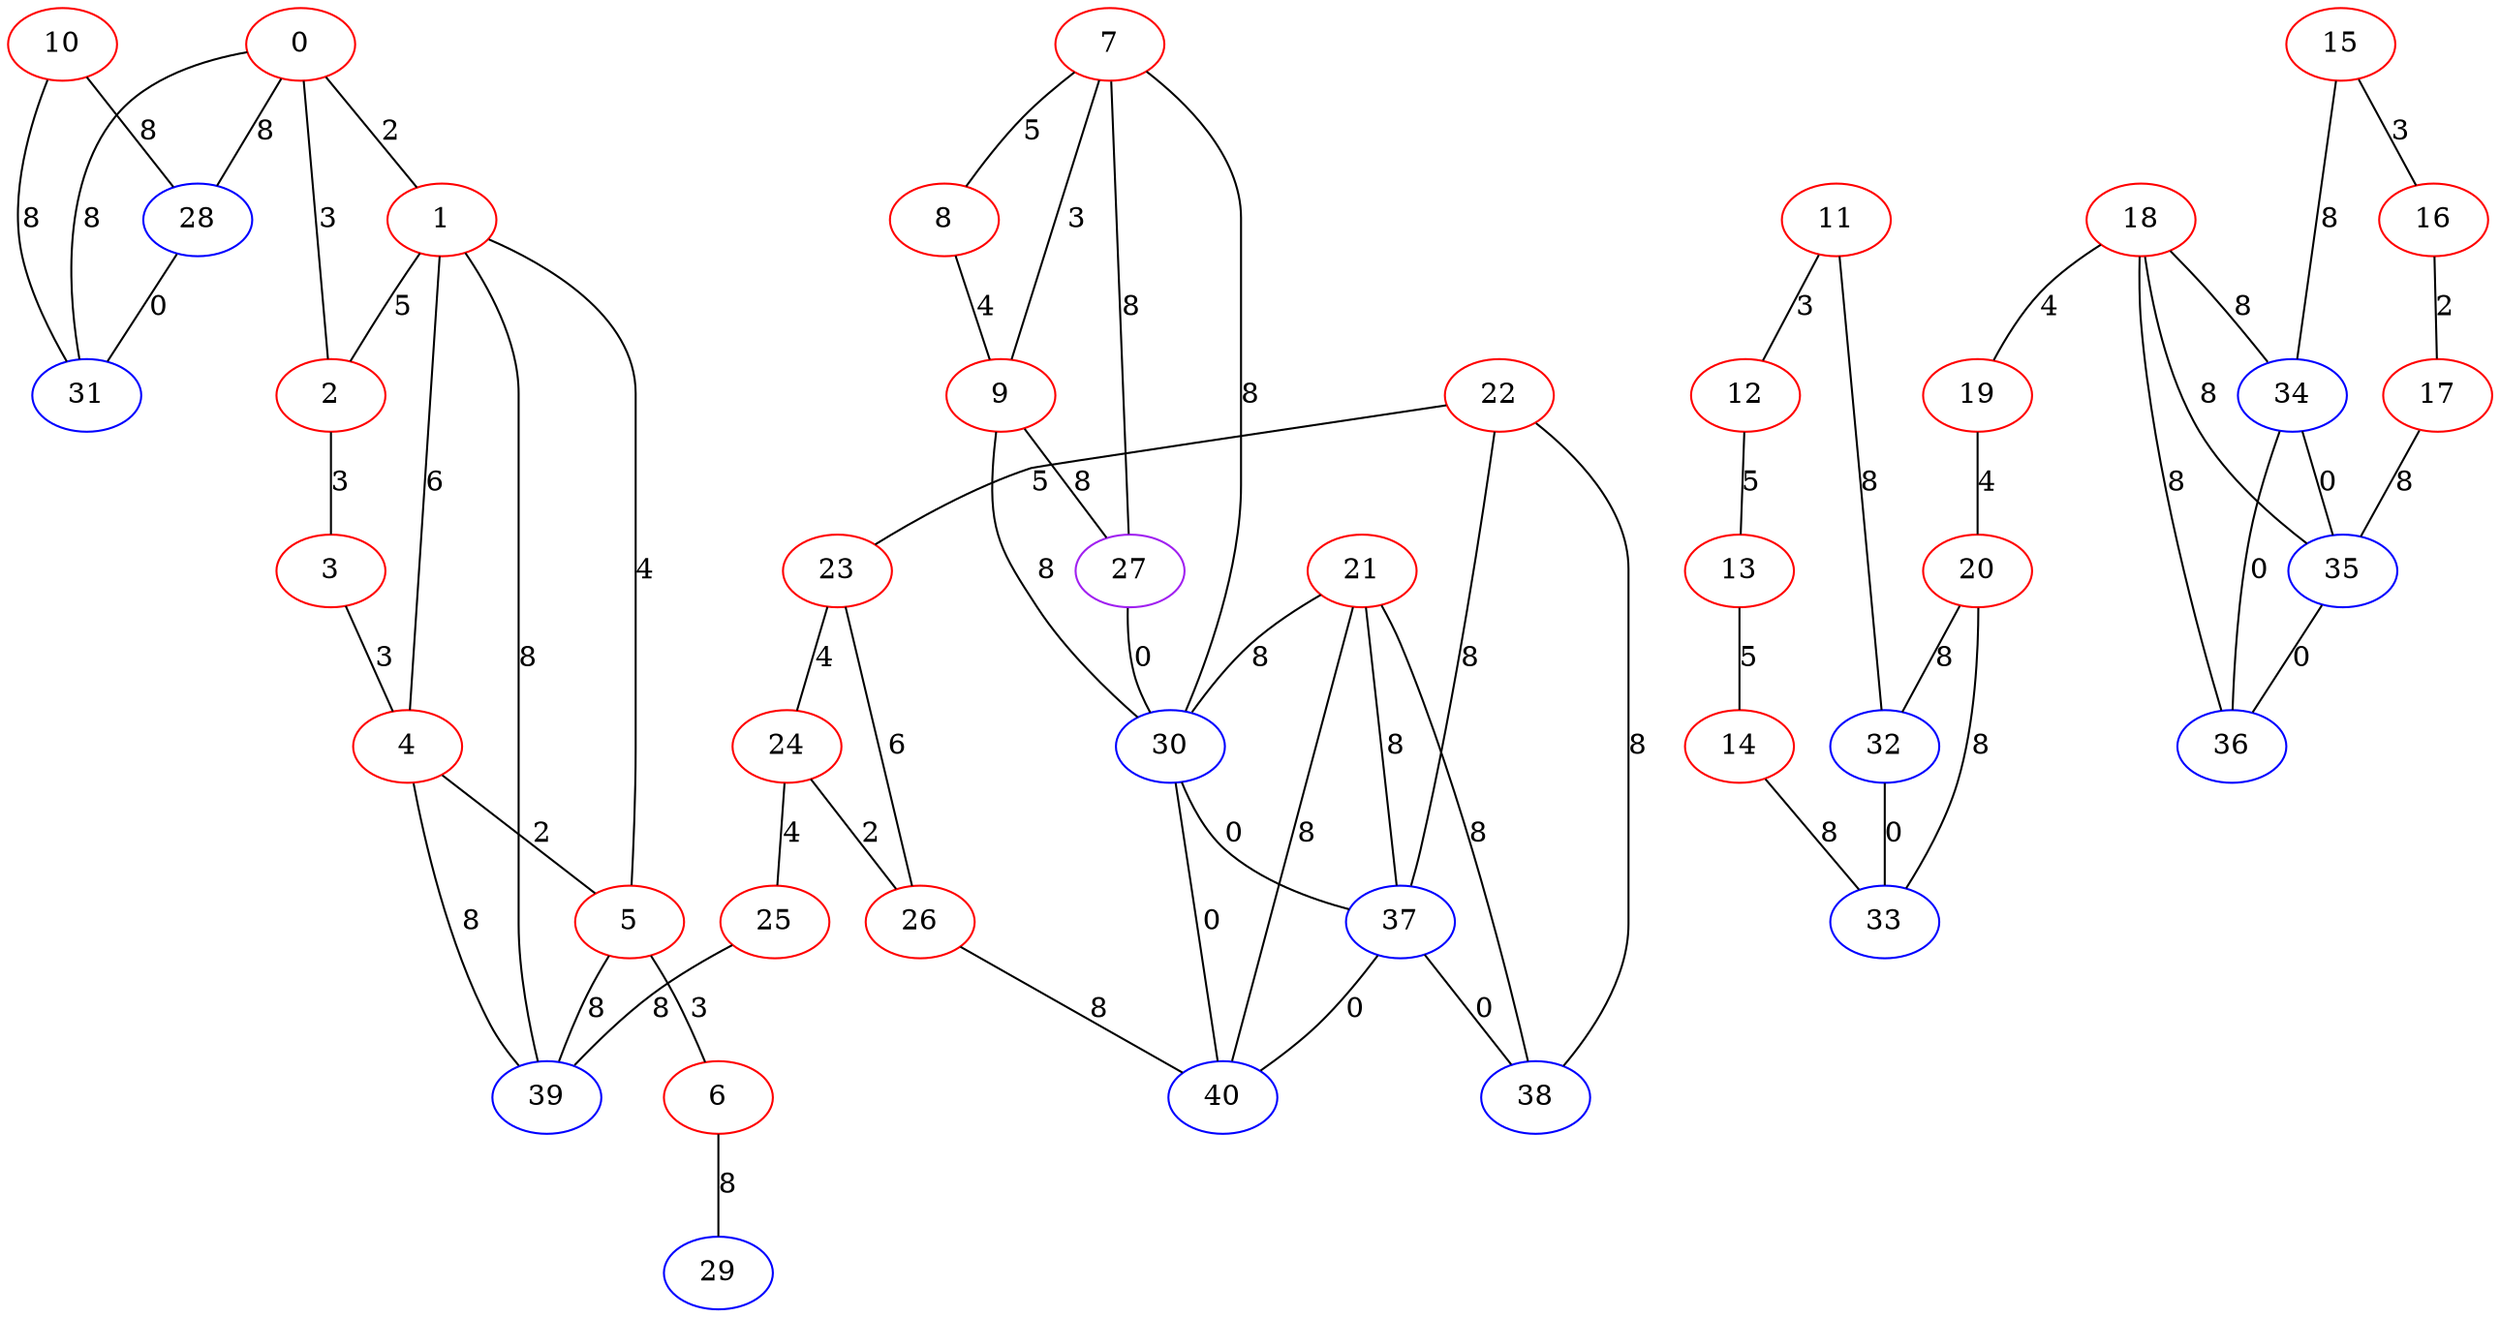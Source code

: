 graph "" {
0 [color=red, weight=1];
1 [color=red, weight=1];
2 [color=red, weight=1];
3 [color=red, weight=1];
4 [color=red, weight=1];
5 [color=red, weight=1];
6 [color=red, weight=1];
7 [color=red, weight=1];
8 [color=red, weight=1];
9 [color=red, weight=1];
10 [color=red, weight=1];
11 [color=red, weight=1];
12 [color=red, weight=1];
13 [color=red, weight=1];
14 [color=red, weight=1];
15 [color=red, weight=1];
16 [color=red, weight=1];
17 [color=red, weight=1];
18 [color=red, weight=1];
19 [color=red, weight=1];
20 [color=red, weight=1];
21 [color=red, weight=1];
22 [color=red, weight=1];
23 [color=red, weight=1];
24 [color=red, weight=1];
25 [color=red, weight=1];
26 [color=red, weight=1];
27 [color=purple, weight=4];
28 [color=blue, weight=3];
29 [color=blue, weight=3];
30 [color=blue, weight=3];
31 [color=blue, weight=3];
32 [color=blue, weight=3];
33 [color=blue, weight=3];
34 [color=blue, weight=3];
35 [color=blue, weight=3];
36 [color=blue, weight=3];
37 [color=blue, weight=3];
38 [color=blue, weight=3];
39 [color=blue, weight=3];
40 [color=blue, weight=3];
0 -- 1  [key=0, label=2];
0 -- 2  [key=0, label=3];
0 -- 28  [key=0, label=8];
0 -- 31  [key=0, label=8];
1 -- 2  [key=0, label=5];
1 -- 4  [key=0, label=6];
1 -- 5  [key=0, label=4];
1 -- 39  [key=0, label=8];
2 -- 3  [key=0, label=3];
3 -- 4  [key=0, label=3];
4 -- 5  [key=0, label=2];
4 -- 39  [key=0, label=8];
5 -- 6  [key=0, label=3];
5 -- 39  [key=0, label=8];
6 -- 29  [key=0, label=8];
7 -- 8  [key=0, label=5];
7 -- 9  [key=0, label=3];
7 -- 27  [key=0, label=8];
7 -- 30  [key=0, label=8];
8 -- 9  [key=0, label=4];
9 -- 27  [key=0, label=8];
9 -- 30  [key=0, label=8];
10 -- 28  [key=0, label=8];
10 -- 31  [key=0, label=8];
11 -- 32  [key=0, label=8];
11 -- 12  [key=0, label=3];
12 -- 13  [key=0, label=5];
13 -- 14  [key=0, label=5];
14 -- 33  [key=0, label=8];
15 -- 16  [key=0, label=3];
15 -- 34  [key=0, label=8];
16 -- 17  [key=0, label=2];
17 -- 35  [key=0, label=8];
18 -- 35  [key=0, label=8];
18 -- 34  [key=0, label=8];
18 -- 19  [key=0, label=4];
18 -- 36  [key=0, label=8];
19 -- 20  [key=0, label=4];
20 -- 32  [key=0, label=8];
20 -- 33  [key=0, label=8];
21 -- 40  [key=0, label=8];
21 -- 38  [key=0, label=8];
21 -- 37  [key=0, label=8];
21 -- 30  [key=0, label=8];
22 -- 37  [key=0, label=8];
22 -- 38  [key=0, label=8];
22 -- 23  [key=0, label=5];
23 -- 24  [key=0, label=4];
23 -- 26  [key=0, label=6];
24 -- 25  [key=0, label=4];
24 -- 26  [key=0, label=2];
25 -- 39  [key=0, label=8];
26 -- 40  [key=0, label=8];
27 -- 30  [key=0, label=0];
28 -- 31  [key=0, label=0];
30 -- 37  [key=0, label=0];
30 -- 40  [key=0, label=0];
32 -- 33  [key=0, label=0];
34 -- 35  [key=0, label=0];
34 -- 36  [key=0, label=0];
35 -- 36  [key=0, label=0];
37 -- 40  [key=0, label=0];
37 -- 38  [key=0, label=0];
}
